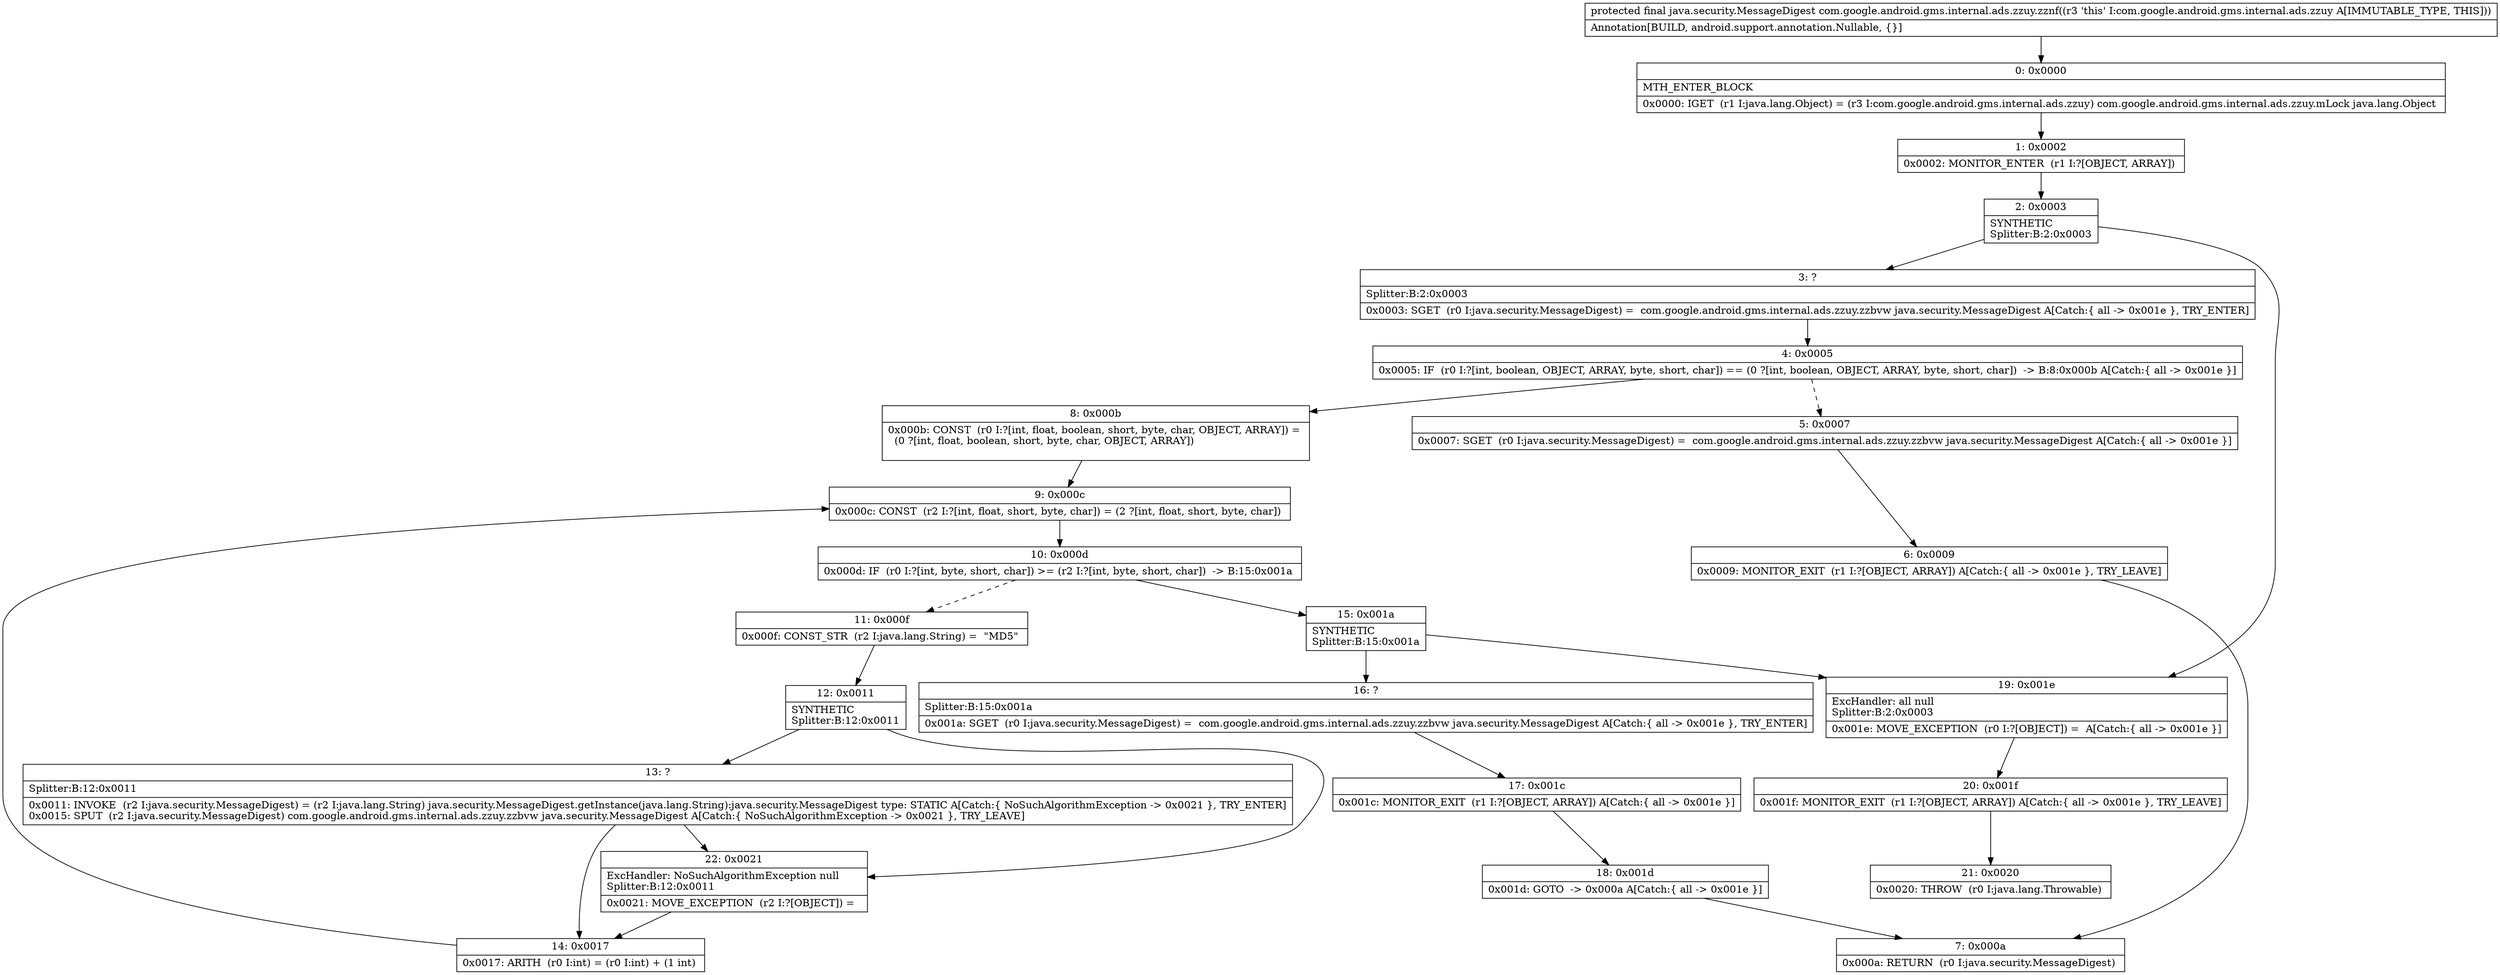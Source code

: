 digraph "CFG forcom.google.android.gms.internal.ads.zzuy.zznf()Ljava\/security\/MessageDigest;" {
Node_0 [shape=record,label="{0\:\ 0x0000|MTH_ENTER_BLOCK\l|0x0000: IGET  (r1 I:java.lang.Object) = (r3 I:com.google.android.gms.internal.ads.zzuy) com.google.android.gms.internal.ads.zzuy.mLock java.lang.Object \l}"];
Node_1 [shape=record,label="{1\:\ 0x0002|0x0002: MONITOR_ENTER  (r1 I:?[OBJECT, ARRAY]) \l}"];
Node_2 [shape=record,label="{2\:\ 0x0003|SYNTHETIC\lSplitter:B:2:0x0003\l}"];
Node_3 [shape=record,label="{3\:\ ?|Splitter:B:2:0x0003\l|0x0003: SGET  (r0 I:java.security.MessageDigest) =  com.google.android.gms.internal.ads.zzuy.zzbvw java.security.MessageDigest A[Catch:\{ all \-\> 0x001e \}, TRY_ENTER]\l}"];
Node_4 [shape=record,label="{4\:\ 0x0005|0x0005: IF  (r0 I:?[int, boolean, OBJECT, ARRAY, byte, short, char]) == (0 ?[int, boolean, OBJECT, ARRAY, byte, short, char])  \-\> B:8:0x000b A[Catch:\{ all \-\> 0x001e \}]\l}"];
Node_5 [shape=record,label="{5\:\ 0x0007|0x0007: SGET  (r0 I:java.security.MessageDigest) =  com.google.android.gms.internal.ads.zzuy.zzbvw java.security.MessageDigest A[Catch:\{ all \-\> 0x001e \}]\l}"];
Node_6 [shape=record,label="{6\:\ 0x0009|0x0009: MONITOR_EXIT  (r1 I:?[OBJECT, ARRAY]) A[Catch:\{ all \-\> 0x001e \}, TRY_LEAVE]\l}"];
Node_7 [shape=record,label="{7\:\ 0x000a|0x000a: RETURN  (r0 I:java.security.MessageDigest) \l}"];
Node_8 [shape=record,label="{8\:\ 0x000b|0x000b: CONST  (r0 I:?[int, float, boolean, short, byte, char, OBJECT, ARRAY]) = \l  (0 ?[int, float, boolean, short, byte, char, OBJECT, ARRAY])\l \l}"];
Node_9 [shape=record,label="{9\:\ 0x000c|0x000c: CONST  (r2 I:?[int, float, short, byte, char]) = (2 ?[int, float, short, byte, char]) \l}"];
Node_10 [shape=record,label="{10\:\ 0x000d|0x000d: IF  (r0 I:?[int, byte, short, char]) \>= (r2 I:?[int, byte, short, char])  \-\> B:15:0x001a \l}"];
Node_11 [shape=record,label="{11\:\ 0x000f|0x000f: CONST_STR  (r2 I:java.lang.String) =  \"MD5\" \l}"];
Node_12 [shape=record,label="{12\:\ 0x0011|SYNTHETIC\lSplitter:B:12:0x0011\l}"];
Node_13 [shape=record,label="{13\:\ ?|Splitter:B:12:0x0011\l|0x0011: INVOKE  (r2 I:java.security.MessageDigest) = (r2 I:java.lang.String) java.security.MessageDigest.getInstance(java.lang.String):java.security.MessageDigest type: STATIC A[Catch:\{ NoSuchAlgorithmException \-\> 0x0021 \}, TRY_ENTER]\l0x0015: SPUT  (r2 I:java.security.MessageDigest) com.google.android.gms.internal.ads.zzuy.zzbvw java.security.MessageDigest A[Catch:\{ NoSuchAlgorithmException \-\> 0x0021 \}, TRY_LEAVE]\l}"];
Node_14 [shape=record,label="{14\:\ 0x0017|0x0017: ARITH  (r0 I:int) = (r0 I:int) + (1 int) \l}"];
Node_15 [shape=record,label="{15\:\ 0x001a|SYNTHETIC\lSplitter:B:15:0x001a\l}"];
Node_16 [shape=record,label="{16\:\ ?|Splitter:B:15:0x001a\l|0x001a: SGET  (r0 I:java.security.MessageDigest) =  com.google.android.gms.internal.ads.zzuy.zzbvw java.security.MessageDigest A[Catch:\{ all \-\> 0x001e \}, TRY_ENTER]\l}"];
Node_17 [shape=record,label="{17\:\ 0x001c|0x001c: MONITOR_EXIT  (r1 I:?[OBJECT, ARRAY]) A[Catch:\{ all \-\> 0x001e \}]\l}"];
Node_18 [shape=record,label="{18\:\ 0x001d|0x001d: GOTO  \-\> 0x000a A[Catch:\{ all \-\> 0x001e \}]\l}"];
Node_19 [shape=record,label="{19\:\ 0x001e|ExcHandler: all null\lSplitter:B:2:0x0003\l|0x001e: MOVE_EXCEPTION  (r0 I:?[OBJECT]) =  A[Catch:\{ all \-\> 0x001e \}]\l}"];
Node_20 [shape=record,label="{20\:\ 0x001f|0x001f: MONITOR_EXIT  (r1 I:?[OBJECT, ARRAY]) A[Catch:\{ all \-\> 0x001e \}, TRY_LEAVE]\l}"];
Node_21 [shape=record,label="{21\:\ 0x0020|0x0020: THROW  (r0 I:java.lang.Throwable) \l}"];
Node_22 [shape=record,label="{22\:\ 0x0021|ExcHandler: NoSuchAlgorithmException null\lSplitter:B:12:0x0011\l|0x0021: MOVE_EXCEPTION  (r2 I:?[OBJECT]) =  \l}"];
MethodNode[shape=record,label="{protected final java.security.MessageDigest com.google.android.gms.internal.ads.zzuy.zznf((r3 'this' I:com.google.android.gms.internal.ads.zzuy A[IMMUTABLE_TYPE, THIS]))  | Annotation[BUILD, android.support.annotation.Nullable, \{\}]\l}"];
MethodNode -> Node_0;
Node_0 -> Node_1;
Node_1 -> Node_2;
Node_2 -> Node_3;
Node_2 -> Node_19;
Node_3 -> Node_4;
Node_4 -> Node_5[style=dashed];
Node_4 -> Node_8;
Node_5 -> Node_6;
Node_6 -> Node_7;
Node_8 -> Node_9;
Node_9 -> Node_10;
Node_10 -> Node_11[style=dashed];
Node_10 -> Node_15;
Node_11 -> Node_12;
Node_12 -> Node_13;
Node_12 -> Node_22;
Node_13 -> Node_14;
Node_13 -> Node_22;
Node_14 -> Node_9;
Node_15 -> Node_16;
Node_15 -> Node_19;
Node_16 -> Node_17;
Node_17 -> Node_18;
Node_18 -> Node_7;
Node_19 -> Node_20;
Node_20 -> Node_21;
Node_22 -> Node_14;
}

